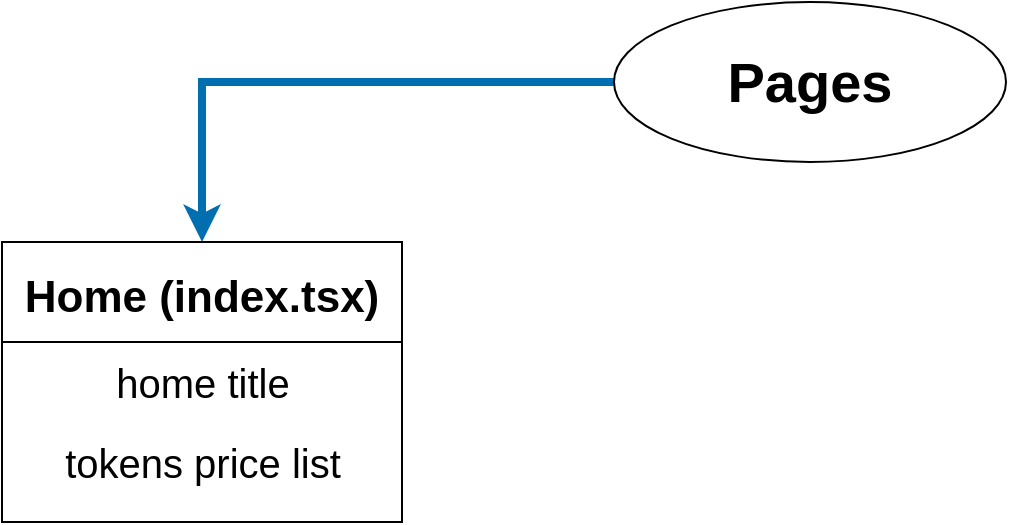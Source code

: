 <mxfile version="20.2.0" type="github" pages="2">
  <diagram id="ROn9WYHZfY70gGPgJOtA" name="Pages">
    <mxGraphModel dx="868" dy="450" grid="1" gridSize="10" guides="1" tooltips="1" connect="1" arrows="1" fold="1" page="1" pageScale="1" pageWidth="827" pageHeight="1169" math="0" shadow="0">
      <root>
        <mxCell id="0" />
        <mxCell id="1" parent="0" />
        <mxCell id="63-bsJ-JKU0md2PjkSOt-3" style="edgeStyle=orthogonalEdgeStyle;rounded=0;orthogonalLoop=1;jettySize=auto;html=1;exitX=0;exitY=0.5;exitDx=0;exitDy=0;entryX=0.5;entryY=0;entryDx=0;entryDy=0;fontSize=22;strokeWidth=4;fillColor=#1ba1e2;strokeColor=#006EAF;" edge="1" parent="1" source="63-bsJ-JKU0md2PjkSOt-1" target="63-bsJ-JKU0md2PjkSOt-2">
          <mxGeometry relative="1" as="geometry" />
        </mxCell>
        <mxCell id="63-bsJ-JKU0md2PjkSOt-1" value="&lt;font style=&quot;&quot;&gt;&lt;b style=&quot;&quot;&gt;&lt;font style=&quot;font-size: 28px;&quot;&gt;Pages&lt;/font&gt;&lt;/b&gt;&lt;br&gt;&lt;/font&gt;" style="ellipse;whiteSpace=wrap;html=1;" vertex="1" parent="1">
          <mxGeometry x="316" y="20" width="196" height="80" as="geometry" />
        </mxCell>
        <mxCell id="63-bsJ-JKU0md2PjkSOt-2" value="Home (index.tsx)" style="swimlane;fontSize=22;startSize=50;" vertex="1" parent="1">
          <mxGeometry x="10" y="140" width="200" height="140" as="geometry">
            <mxRectangle x="10" y="140" width="220" height="50" as="alternateBounds" />
          </mxGeometry>
        </mxCell>
        <mxCell id="63-bsJ-JKU0md2PjkSOt-4" value="home title" style="text;html=1;align=center;verticalAlign=middle;resizable=0;points=[];autosize=1;strokeColor=none;fillColor=none;fontSize=20;" vertex="1" parent="63-bsJ-JKU0md2PjkSOt-2">
          <mxGeometry x="45" y="50" width="110" height="40" as="geometry" />
        </mxCell>
        <mxCell id="63-bsJ-JKU0md2PjkSOt-5" value="tokens price list" style="text;html=1;align=center;verticalAlign=middle;resizable=0;points=[];autosize=1;strokeColor=none;fillColor=none;fontSize=20;" vertex="1" parent="63-bsJ-JKU0md2PjkSOt-2">
          <mxGeometry x="20" y="90" width="160" height="40" as="geometry" />
        </mxCell>
      </root>
    </mxGraphModel>
  </diagram>
  <diagram id="GhkSKxPYrzx1AKKkU4oQ" name="Store">
    <mxGraphModel dx="868" dy="450" grid="1" gridSize="10" guides="1" tooltips="1" connect="1" arrows="1" fold="1" page="1" pageScale="1" pageWidth="827" pageHeight="1169" math="0" shadow="0">
      <root>
        <mxCell id="0" />
        <mxCell id="1" parent="0" />
        <mxCell id="dOHQmxnFaItc83g59KXa-7" style="edgeStyle=orthogonalEdgeStyle;rounded=0;orthogonalLoop=1;jettySize=auto;html=1;fontSize=20;strokeWidth=4;fillColor=#e3c800;strokeColor=#B09500;" edge="1" parent="1" source="MEu0Te1adbFa7gdquFtb-1" target="dOHQmxnFaItc83g59KXa-5">
          <mxGeometry relative="1" as="geometry">
            <Array as="points">
              <mxPoint x="680" y="50" />
            </Array>
          </mxGeometry>
        </mxCell>
        <mxCell id="FkEy9mwxWN82ccsKjt8l-4" style="edgeStyle=orthogonalEdgeStyle;rounded=0;orthogonalLoop=1;jettySize=auto;html=1;exitX=0.5;exitY=1;exitDx=0;exitDy=0;entryX=0.46;entryY=-0.02;entryDx=0;entryDy=0;entryPerimeter=0;fontSize=20;strokeColor=#B09500;strokeWidth=4;fillColor=#e3c800;" edge="1" parent="1" source="MEu0Te1adbFa7gdquFtb-1" target="79Ey9EO5SjQSxZGQQASU-1">
          <mxGeometry relative="1" as="geometry" />
        </mxCell>
        <mxCell id="FkEy9mwxWN82ccsKjt8l-5" style="edgeStyle=orthogonalEdgeStyle;rounded=0;orthogonalLoop=1;jettySize=auto;html=1;exitX=0;exitY=0.5;exitDx=0;exitDy=0;entryX=0.455;entryY=-0.02;entryDx=0;entryDy=0;entryPerimeter=0;fontSize=20;strokeColor=#B09500;strokeWidth=4;fillColor=#e3c800;" edge="1" parent="1" source="MEu0Te1adbFa7gdquFtb-1" target="dOHQmxnFaItc83g59KXa-2">
          <mxGeometry relative="1" as="geometry" />
        </mxCell>
        <mxCell id="MEu0Te1adbFa7gdquFtb-1" value="&lt;font style=&quot;font-size: 28px;&quot;&gt;Store&lt;/font&gt;" style="ellipse;whiteSpace=wrap;html=1;fontSize=22;" vertex="1" parent="1">
          <mxGeometry x="321" y="10" width="176" height="80" as="geometry" />
        </mxCell>
        <mxCell id="FkEy9mwxWN82ccsKjt8l-2" style="edgeStyle=orthogonalEdgeStyle;shape=flexArrow;rounded=0;orthogonalLoop=1;jettySize=auto;html=1;entryX=0;entryY=0.5;entryDx=0;entryDy=0;fontSize=20;strokeColor=#FF6666;strokeWidth=4;" edge="1" parent="1" source="79Ey9EO5SjQSxZGQQASU-1" target="dOHQmxnFaItc83g59KXa-5">
          <mxGeometry relative="1" as="geometry" />
        </mxCell>
        <mxCell id="79Ey9EO5SjQSxZGQQASU-1" value="Reducers" style="swimlane;fontSize=24;startSize=50;gradientColor=default;fillColor=none;" vertex="1" parent="1">
          <mxGeometry x="314" y="130" width="200" height="100" as="geometry">
            <mxRectangle x="20" y="130" width="150" height="50" as="alternateBounds" />
          </mxGeometry>
        </mxCell>
        <mxCell id="79Ey9EO5SjQSxZGQQASU-3" value="socketReducer" style="text;html=1;align=center;verticalAlign=middle;resizable=0;points=[];autosize=1;strokeColor=none;fillColor=none;fontSize=20;" vertex="1" parent="79Ey9EO5SjQSxZGQQASU-1">
          <mxGeometry x="20" y="50" width="160" height="40" as="geometry" />
        </mxCell>
        <mxCell id="FkEy9mwxWN82ccsKjt8l-1" style="edgeStyle=orthogonalEdgeStyle;shape=flexArrow;rounded=0;orthogonalLoop=1;jettySize=auto;html=1;entryX=0;entryY=0.5;entryDx=0;entryDy=0;fontSize=20;strokeColor=#FF6666;strokeWidth=4;" edge="1" parent="1" source="dOHQmxnFaItc83g59KXa-2" target="79Ey9EO5SjQSxZGQQASU-1">
          <mxGeometry relative="1" as="geometry" />
        </mxCell>
        <mxCell id="dOHQmxnFaItc83g59KXa-2" value="Actions" style="swimlane;fontSize=24;startSize=50;gradientColor=default;fillColor=none;" vertex="1" parent="1">
          <mxGeometry x="30" y="130" width="200" height="100" as="geometry">
            <mxRectangle x="309" y="130" width="150" height="50" as="alternateBounds" />
          </mxGeometry>
        </mxCell>
        <mxCell id="dOHQmxnFaItc83g59KXa-3" value="getSocketData" style="text;html=1;align=center;verticalAlign=middle;resizable=0;points=[];autosize=1;strokeColor=none;fillColor=none;fontSize=20;" vertex="1" parent="dOHQmxnFaItc83g59KXa-2">
          <mxGeometry x="25" y="50" width="150" height="40" as="geometry" />
        </mxCell>
        <mxCell id="dOHQmxnFaItc83g59KXa-5" value="State Store" style="swimlane;fontSize=24;startSize=50;gradientColor=default;fillColor=none;" vertex="1" parent="1">
          <mxGeometry x="590" y="130" width="200" height="100" as="geometry">
            <mxRectangle x="570" y="130" width="150" height="50" as="alternateBounds" />
          </mxGeometry>
        </mxCell>
        <mxCell id="dOHQmxnFaItc83g59KXa-6" value="socket state" style="text;html=1;align=center;verticalAlign=middle;resizable=0;points=[];autosize=1;strokeColor=none;fillColor=none;fontSize=20;" vertex="1" parent="dOHQmxnFaItc83g59KXa-5">
          <mxGeometry x="35" y="50" width="130" height="40" as="geometry" />
        </mxCell>
      </root>
    </mxGraphModel>
  </diagram>
</mxfile>
